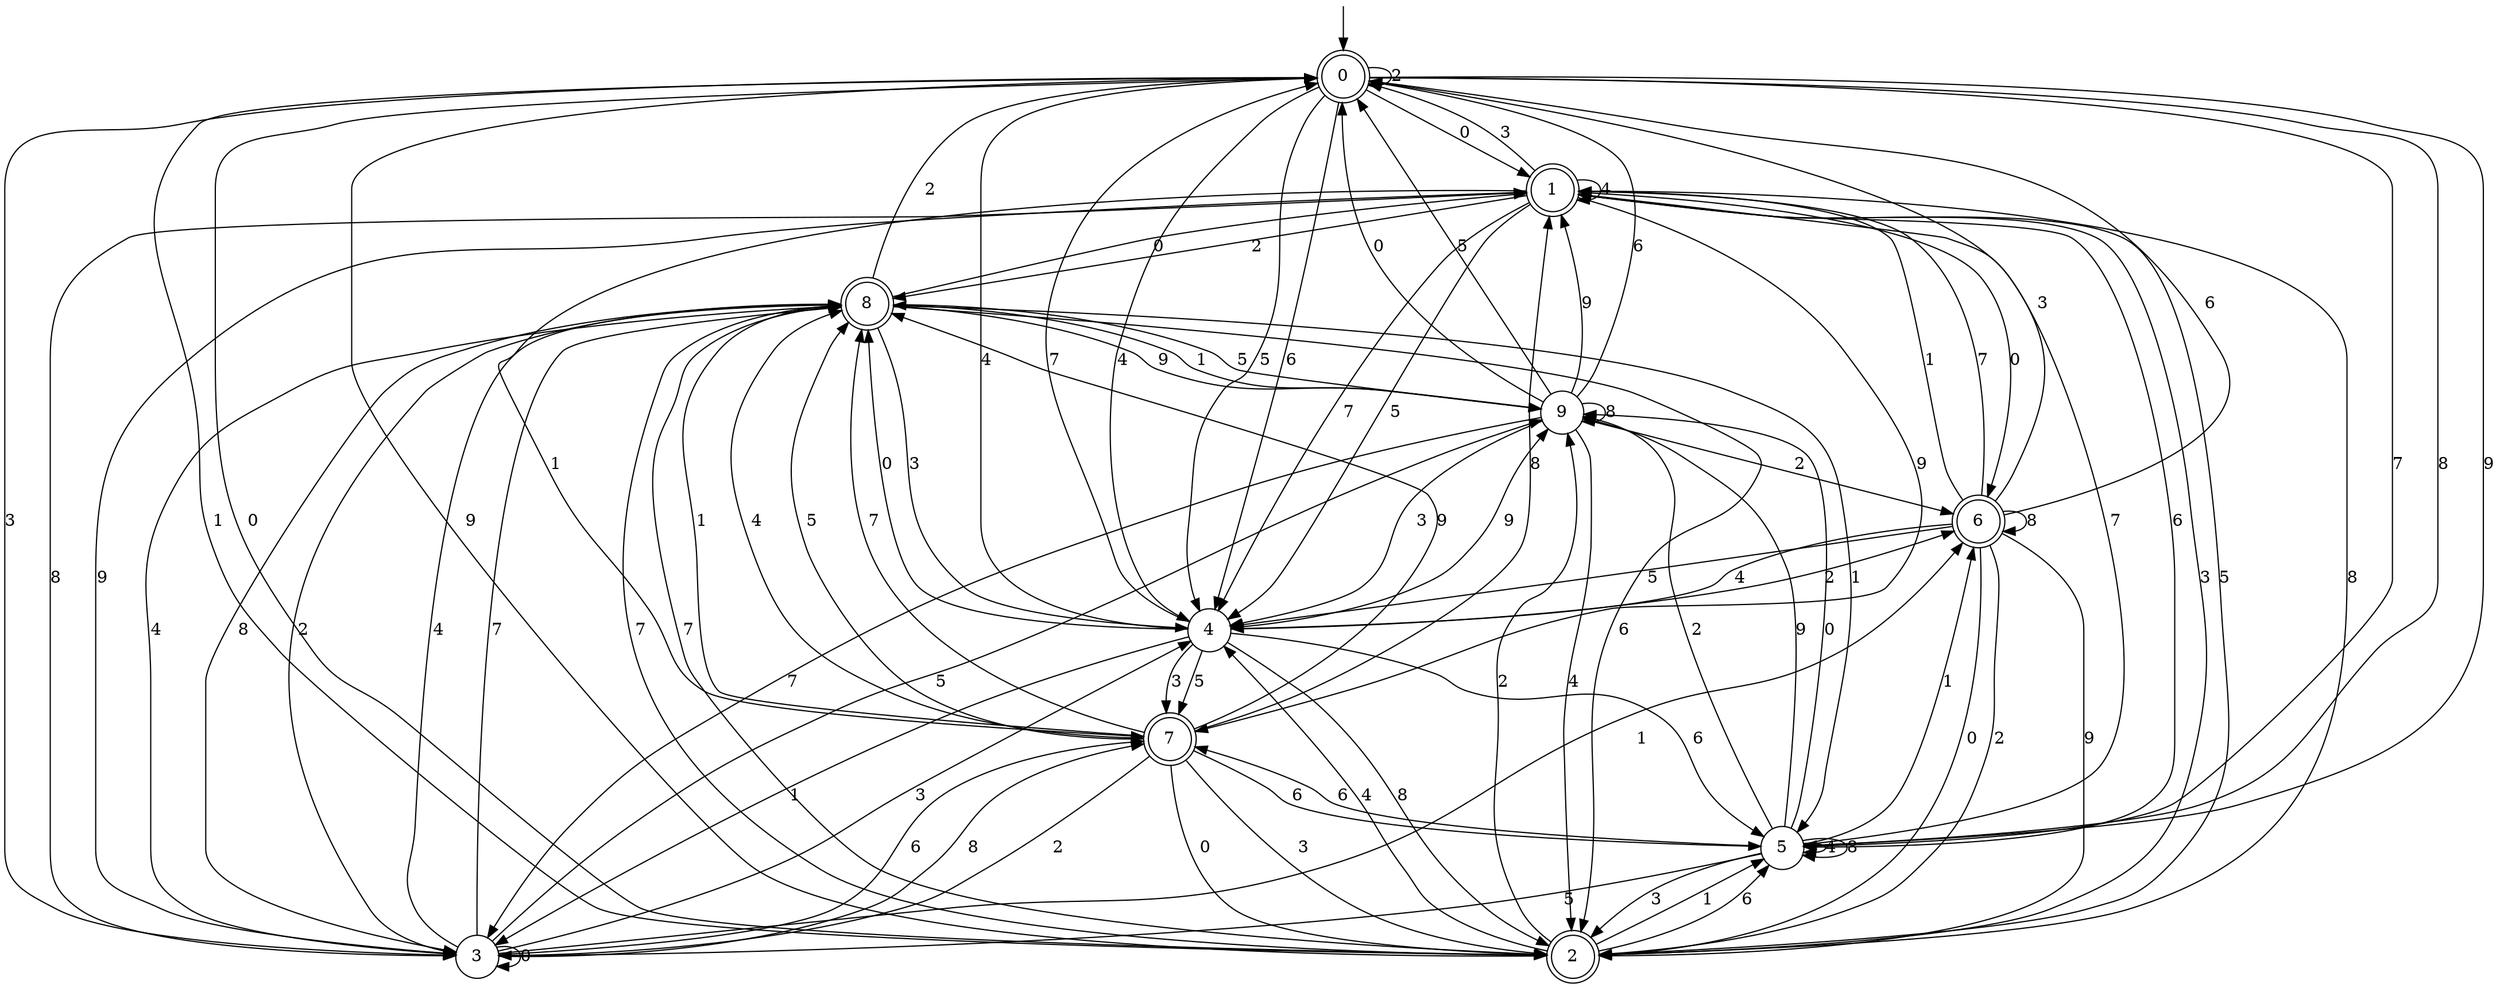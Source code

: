 digraph g {

	s0 [shape="doublecircle" label="0"];
	s1 [shape="doublecircle" label="1"];
	s2 [shape="doublecircle" label="2"];
	s3 [shape="circle" label="3"];
	s4 [shape="circle" label="4"];
	s5 [shape="circle" label="5"];
	s6 [shape="doublecircle" label="6"];
	s7 [shape="doublecircle" label="7"];
	s8 [shape="doublecircle" label="8"];
	s9 [shape="circle" label="9"];
	s0 -> s1 [label="0"];
	s0 -> s2 [label="1"];
	s0 -> s0 [label="2"];
	s0 -> s3 [label="3"];
	s0 -> s4 [label="4"];
	s0 -> s4 [label="5"];
	s0 -> s4 [label="6"];
	s0 -> s5 [label="7"];
	s0 -> s5 [label="8"];
	s0 -> s5 [label="9"];
	s1 -> s6 [label="0"];
	s1 -> s7 [label="1"];
	s1 -> s8 [label="2"];
	s1 -> s0 [label="3"];
	s1 -> s1 [label="4"];
	s1 -> s4 [label="5"];
	s1 -> s5 [label="6"];
	s1 -> s4 [label="7"];
	s1 -> s3 [label="8"];
	s1 -> s7 [label="9"];
	s2 -> s0 [label="0"];
	s2 -> s5 [label="1"];
	s2 -> s9 [label="2"];
	s2 -> s1 [label="3"];
	s2 -> s4 [label="4"];
	s2 -> s1 [label="5"];
	s2 -> s5 [label="6"];
	s2 -> s8 [label="7"];
	s2 -> s1 [label="8"];
	s2 -> s0 [label="9"];
	s3 -> s3 [label="0"];
	s3 -> s6 [label="1"];
	s3 -> s8 [label="2"];
	s3 -> s4 [label="3"];
	s3 -> s8 [label="4"];
	s3 -> s9 [label="5"];
	s3 -> s7 [label="6"];
	s3 -> s8 [label="7"];
	s3 -> s7 [label="8"];
	s3 -> s1 [label="9"];
	s4 -> s8 [label="0"];
	s4 -> s3 [label="1"];
	s4 -> s6 [label="2"];
	s4 -> s7 [label="3"];
	s4 -> s0 [label="4"];
	s4 -> s7 [label="5"];
	s4 -> s5 [label="6"];
	s4 -> s0 [label="7"];
	s4 -> s2 [label="8"];
	s4 -> s9 [label="9"];
	s5 -> s9 [label="0"];
	s5 -> s6 [label="1"];
	s5 -> s9 [label="2"];
	s5 -> s2 [label="3"];
	s5 -> s5 [label="4"];
	s5 -> s3 [label="5"];
	s5 -> s7 [label="6"];
	s5 -> s1 [label="7"];
	s5 -> s5 [label="8"];
	s5 -> s9 [label="9"];
	s6 -> s2 [label="0"];
	s6 -> s1 [label="1"];
	s6 -> s2 [label="2"];
	s6 -> s0 [label="3"];
	s6 -> s4 [label="4"];
	s6 -> s4 [label="5"];
	s6 -> s0 [label="6"];
	s6 -> s1 [label="7"];
	s6 -> s6 [label="8"];
	s6 -> s2 [label="9"];
	s7 -> s2 [label="0"];
	s7 -> s8 [label="1"];
	s7 -> s3 [label="2"];
	s7 -> s2 [label="3"];
	s7 -> s8 [label="4"];
	s7 -> s8 [label="5"];
	s7 -> s5 [label="6"];
	s7 -> s8 [label="7"];
	s7 -> s1 [label="8"];
	s7 -> s8 [label="9"];
	s8 -> s1 [label="0"];
	s8 -> s5 [label="1"];
	s8 -> s0 [label="2"];
	s8 -> s4 [label="3"];
	s8 -> s3 [label="4"];
	s8 -> s9 [label="5"];
	s8 -> s2 [label="6"];
	s8 -> s2 [label="7"];
	s8 -> s3 [label="8"];
	s8 -> s9 [label="9"];
	s9 -> s0 [label="0"];
	s9 -> s8 [label="1"];
	s9 -> s6 [label="2"];
	s9 -> s4 [label="3"];
	s9 -> s2 [label="4"];
	s9 -> s0 [label="5"];
	s9 -> s0 [label="6"];
	s9 -> s3 [label="7"];
	s9 -> s9 [label="8"];
	s9 -> s1 [label="9"];

__start0 [label="" shape="none" width="0" height="0"];
__start0 -> s0;

}
